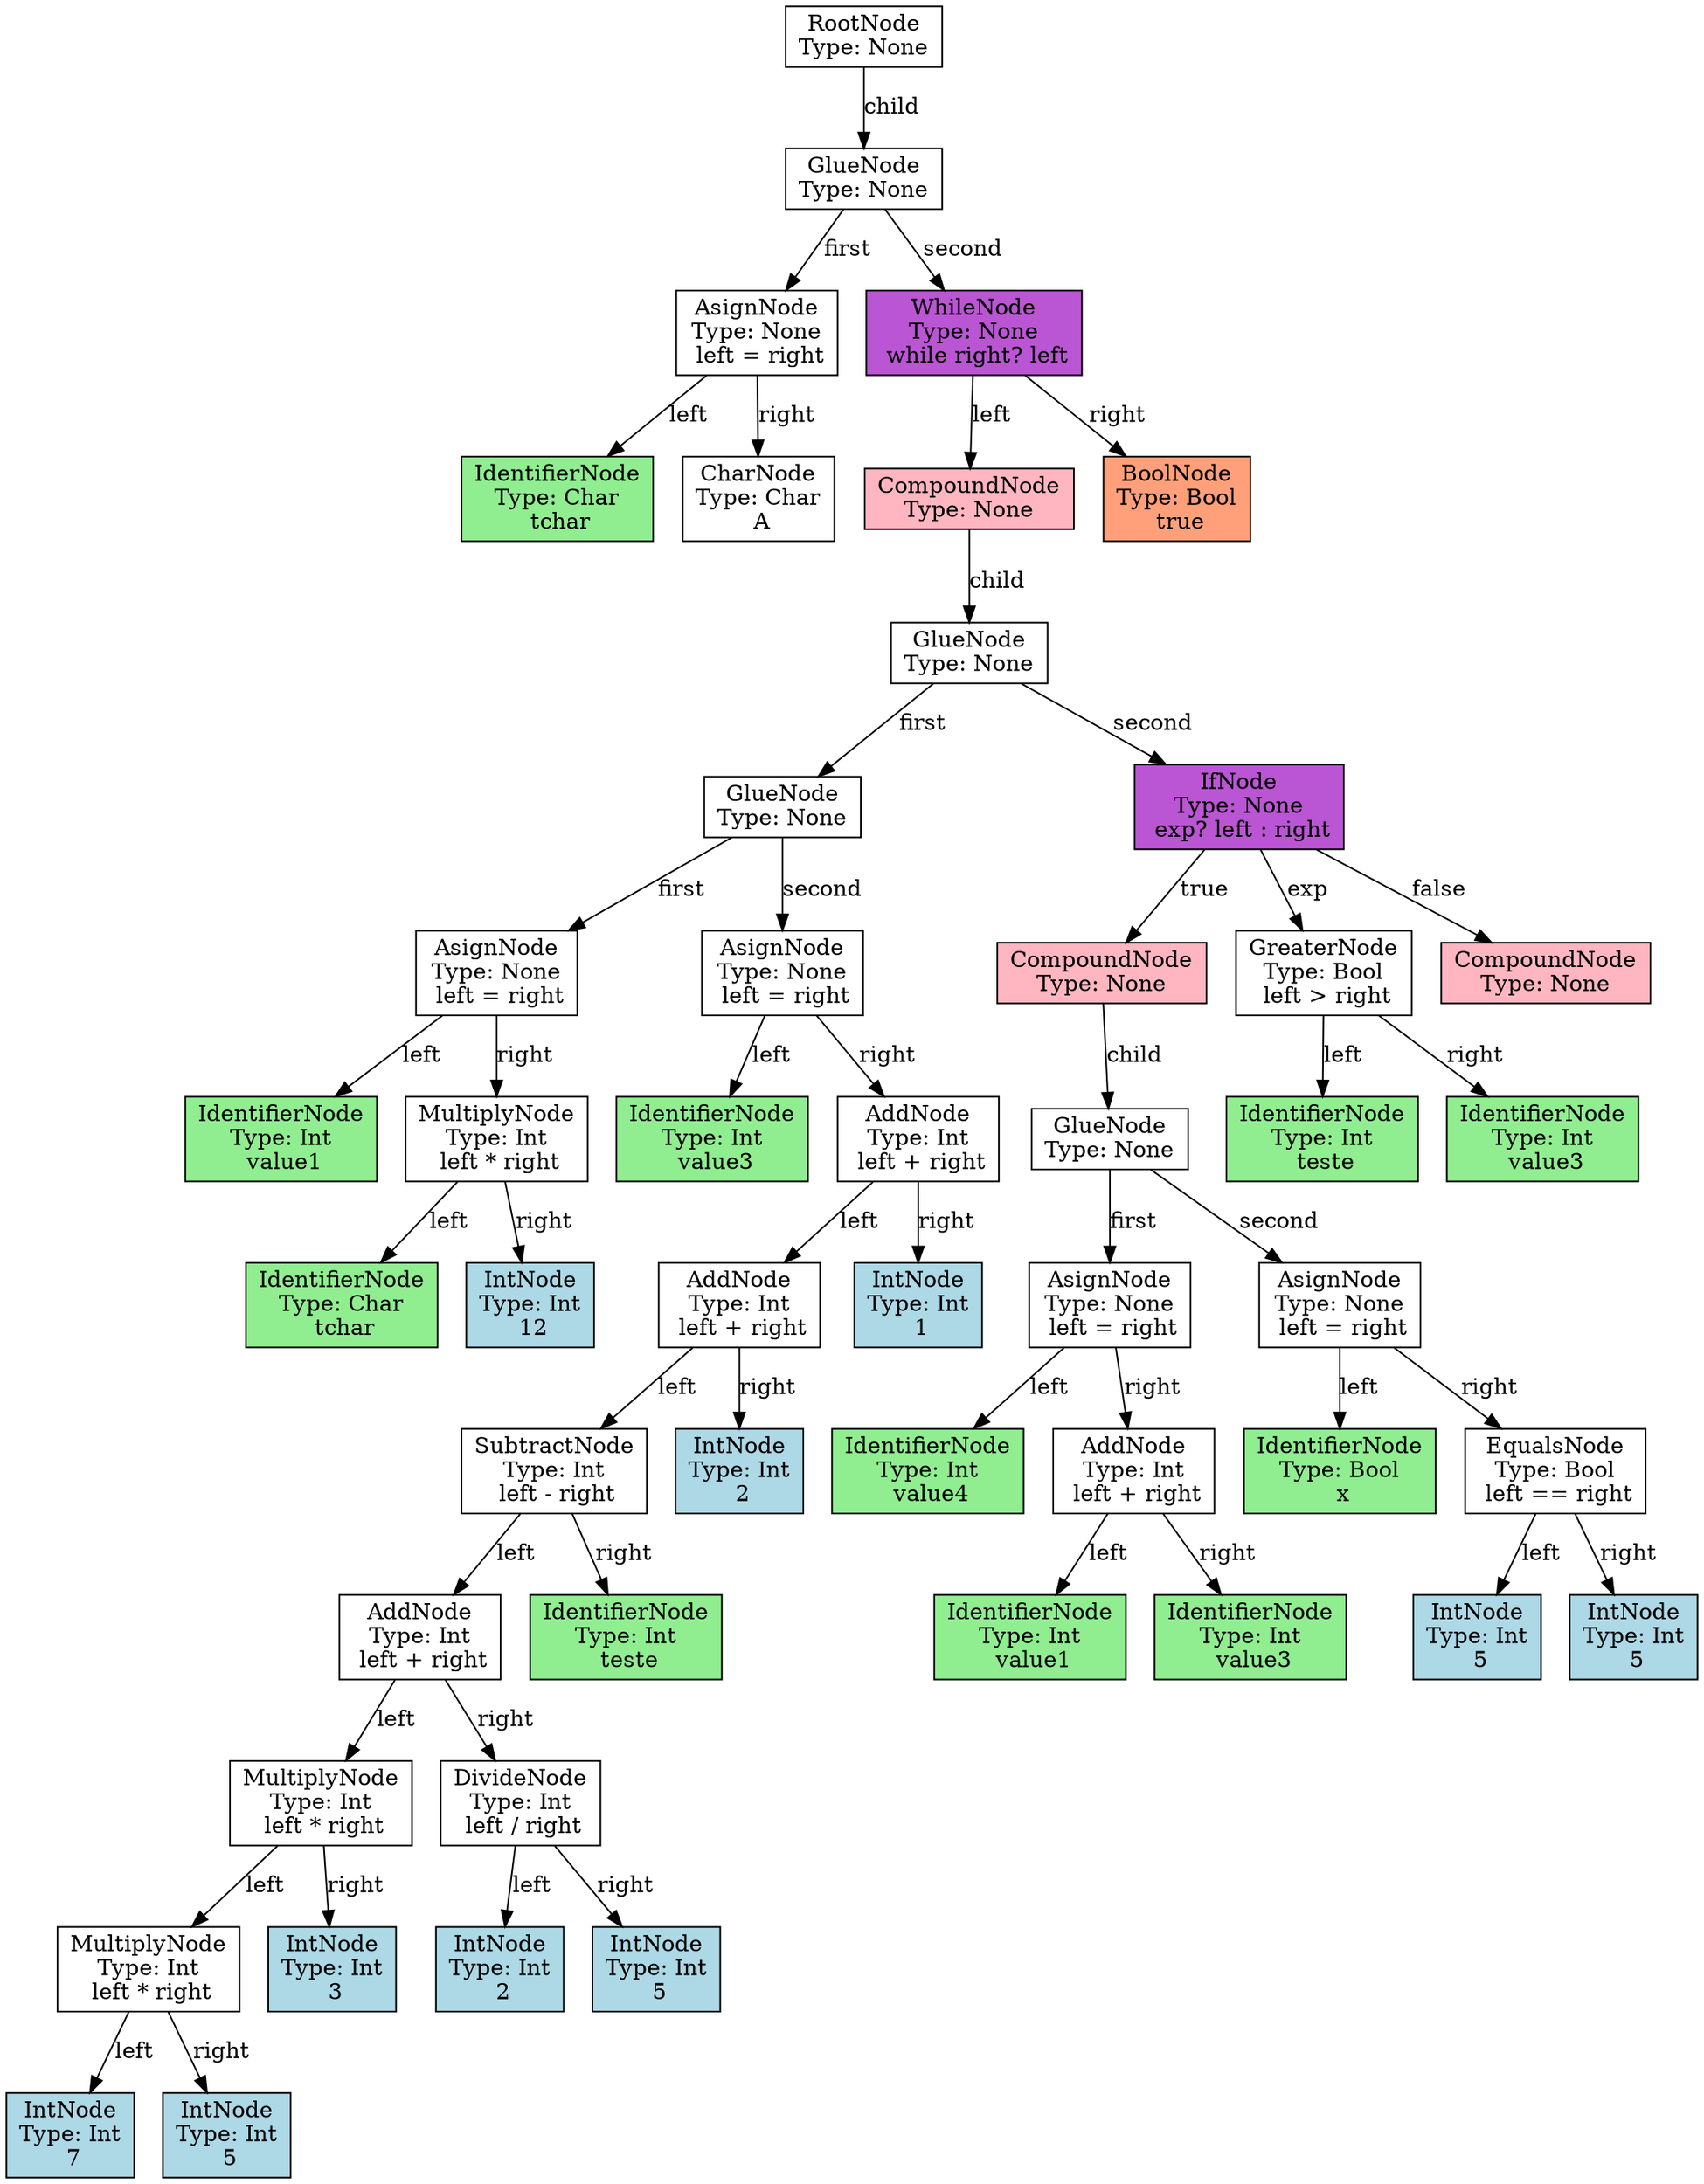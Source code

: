 digraph Tree {
  node [shape=box];

  node48 [label="RootNode\nType: None", style=filled, fillcolor=white];
  node47 [label="GlueNode\nType: None", style=filled, fillcolor=white];
  node2 [label="AsignNode\nType: None\n left = right", style=filled, fillcolor=white];
  node1 [label="IdentifierNode\nType: Char\n tchar", style=filled, fillcolor=lightgreen];
  node2 -> node1 [label="left"];
  node0 [label="CharNode\nType: Char\n A", style=filled, fillcolor=white];
  node2 -> node0 [label="right"];
  node47 -> node2 [label="first"];
  node46 [label="WhileNode\nType: None\n while right? left", style=filled, fillcolor=mediumorchid];
  node45 [label="CompoundNode\nType: None", style=filled, fillcolor=lightpink];
  node44 [label="GlueNode\nType: None", style=filled, fillcolor=white];
  node26 [label="GlueNode\nType: None", style=filled, fillcolor=white];
  node8 [label="AsignNode\nType: None\n left = right", style=filled, fillcolor=white];
  node7 [label="IdentifierNode\nType: Int\n value1", style=filled, fillcolor=lightgreen];
  node8 -> node7 [label="left"];
  node6 [label="MultiplyNode\nType: Int\n left * right", style=filled, fillcolor=white];
  node5 [label="IdentifierNode\nType: Char\n tchar", style=filled, fillcolor=lightgreen];
  node6 -> node5 [label="left"];
  node4 [label="IntNode\nType: Int\n 12", style=filled, fillcolor=lightblue];
  node6 -> node4 [label="right"];
  node8 -> node6 [label="right"];
  node26 -> node8 [label="first"];
  node25 [label="AsignNode\nType: None\n left = right", style=filled, fillcolor=white];
  node9 [label="IdentifierNode\nType: Int\n value3", style=filled, fillcolor=lightgreen];
  node25 -> node9 [label="left"];
  node24 [label="AddNode\nType: Int\n left + right", style=filled, fillcolor=white];
  node23 [label="AddNode\nType: Int\n left + right", style=filled, fillcolor=white];
  node22 [label="SubtractNode\nType: Int\n left - right", style=filled, fillcolor=white];
  node21 [label="AddNode\nType: Int\n left + right", style=filled, fillcolor=white];
  node20 [label="MultiplyNode\nType: Int\n left * right", style=filled, fillcolor=white];
  node19 [label="MultiplyNode\nType: Int\n left * right", style=filled, fillcolor=white];
  node18 [label="IntNode\nType: Int\n 7", style=filled, fillcolor=lightblue];
  node19 -> node18 [label="left"];
  node17 [label="IntNode\nType: Int\n 5", style=filled, fillcolor=lightblue];
  node19 -> node17 [label="right"];
  node20 -> node19 [label="left"];
  node16 [label="IntNode\nType: Int\n 3", style=filled, fillcolor=lightblue];
  node20 -> node16 [label="right"];
  node21 -> node20 [label="left"];
  node15 [label="DivideNode\nType: Int\n left / right", style=filled, fillcolor=white];
  node14 [label="IntNode\nType: Int\n 2", style=filled, fillcolor=lightblue];
  node15 -> node14 [label="left"];
  node13 [label="IntNode\nType: Int\n 5", style=filled, fillcolor=lightblue];
  node15 -> node13 [label="right"];
  node21 -> node15 [label="right"];
  node22 -> node21 [label="left"];
  node12 [label="IdentifierNode\nType: Int\n teste", style=filled, fillcolor=lightgreen];
  node22 -> node12 [label="right"];
  node23 -> node22 [label="left"];
  node11 [label="IntNode\nType: Int\n 2", style=filled, fillcolor=lightblue];
  node23 -> node11 [label="right"];
  node24 -> node23 [label="left"];
  node10 [label="IntNode\nType: Int\n 1", style=filled, fillcolor=lightblue];
  node24 -> node10 [label="right"];
  node25 -> node24 [label="right"];
  node26 -> node25 [label="second"];
  node44 -> node26 [label="first"];
  node43 [label="IfNode\nType: None\n exp? left : right", style=filled, fillcolor=mediumorchid];
  node41 [label="CompoundNode\nType: None", style=filled, fillcolor=lightpink];
  node40 [label="GlueNode\nType: None", style=filled, fillcolor=white];
  node34 [label="AsignNode\nType: None\n left = right", style=filled, fillcolor=white];
  node33 [label="IdentifierNode\nType: Int\n value4", style=filled, fillcolor=lightgreen];
  node34 -> node33 [label="left"];
  node32 [label="AddNode\nType: Int\n left + right", style=filled, fillcolor=white];
  node31 [label="IdentifierNode\nType: Int\n value1", style=filled, fillcolor=lightgreen];
  node32 -> node31 [label="left"];
  node30 [label="IdentifierNode\nType: Int\n value3", style=filled, fillcolor=lightgreen];
  node32 -> node30 [label="right"];
  node34 -> node32 [label="right"];
  node40 -> node34 [label="first"];
  node39 [label="AsignNode\nType: None\n left = right", style=filled, fillcolor=white];
  node38 [label="IdentifierNode\nType: Bool\n x", style=filled, fillcolor=lightgreen];
  node39 -> node38 [label="left"];
  node37 [label="EqualsNode\nType: Bool\n left == right", style=filled, fillcolor=white];
  node36 [label="IntNode\nType: Int\n 5", style=filled, fillcolor=lightblue];
  node37 -> node36 [label="left"];
  node35 [label="IntNode\nType: Int\n 5", style=filled, fillcolor=lightblue];
  node37 -> node35 [label="right"];
  node39 -> node37 [label="right"];
  node40 -> node39 [label="second"];
  node41 -> node40 [label="child"];
  node43 -> node41 [label="true"];
  node29 [label="GreaterNode\nType: Bool\n left > right", style=filled, fillcolor=white];
  node28 [label="IdentifierNode\nType: Int\n teste", style=filled, fillcolor=lightgreen];
  node29 -> node28 [label="left"];
  node27 [label="IdentifierNode\nType: Int\n value3", style=filled, fillcolor=lightgreen];
  node29 -> node27 [label="right"];
  node43 -> node29 [label="exp"];
  node42 [label="CompoundNode\nType: None", style=filled, fillcolor=lightpink];
  node43 -> node42 [label="false"];
  node44 -> node43 [label="second"];
  node45 -> node44 [label="child"];
  node46 -> node45 [label="left"];
  node3 [label="BoolNode\nType: Bool\n true", style=filled, fillcolor=lightsalmon];
  node46 -> node3 [label="right"];
  node47 -> node46 [label="second"];
  node48 -> node47 [label="child"];
}
